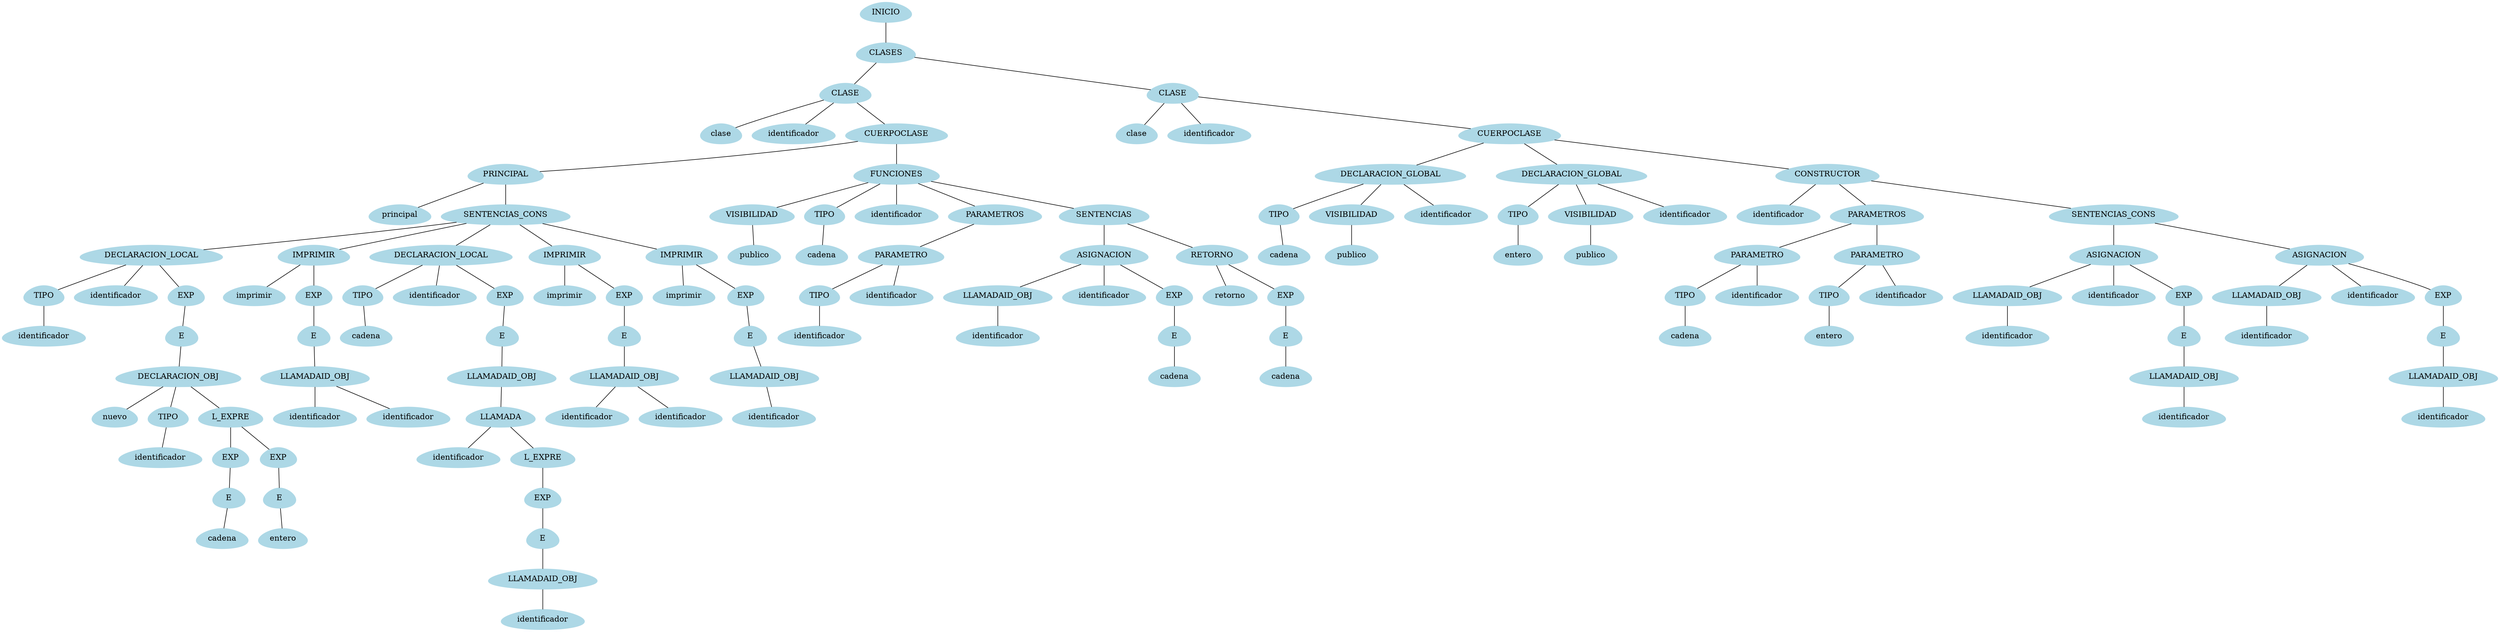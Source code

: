 Graph G {node [shape = egg];node0[label = "INICIO", style = filled, color = lightblue];
node1[label = "CLASES", style = filled, color = lightblue];
node2[label = "CLASE", style = filled, color = lightblue];
node3[label = "clase", style = filled, color = lightblue];
node4[label = "identificador", style = filled, color = lightblue];
node5[label = "CUERPOCLASE", style = filled, color = lightblue];
node6[label = "PRINCIPAL", style = filled, color = lightblue];
node7[label = "principal", style = filled, color = lightblue];
node8[label = "SENTENCIAS_CONS", style = filled, color = lightblue];
node9[label = "DECLARACION_LOCAL", style = filled, color = lightblue];
node10[label = "TIPO", style = filled, color = lightblue];
node11[label = "identificador", style = filled, color = lightblue];
node12[label = "identificador", style = filled, color = lightblue];
node13[label = "EXP", style = filled, color = lightblue];
node14[label = "E", style = filled, color = lightblue];
node15[label = "DECLARACION_OBJ", style = filled, color = lightblue];
node16[label = "nuevo", style = filled, color = lightblue];
node17[label = "TIPO", style = filled, color = lightblue];
node18[label = "identificador", style = filled, color = lightblue];
node19[label = "L_EXPRE", style = filled, color = lightblue];
node20[label = "EXP", style = filled, color = lightblue];
node21[label = "E", style = filled, color = lightblue];
node22[label = "cadena", style = filled, color = lightblue];
node23[label = "EXP", style = filled, color = lightblue];
node24[label = "E", style = filled, color = lightblue];
node25[label = "entero", style = filled, color = lightblue];
node26[label = "IMPRIMIR", style = filled, color = lightblue];
node27[label = "imprimir", style = filled, color = lightblue];
node28[label = "EXP", style = filled, color = lightblue];
node29[label = "E", style = filled, color = lightblue];
node30[label = "LLAMADAID_OBJ", style = filled, color = lightblue];
node31[label = "identificador", style = filled, color = lightblue];
node32[label = "identificador", style = filled, color = lightblue];
node33[label = "DECLARACION_LOCAL", style = filled, color = lightblue];
node34[label = "TIPO", style = filled, color = lightblue];
node35[label = "cadena", style = filled, color = lightblue];
node36[label = "identificador", style = filled, color = lightblue];
node37[label = "EXP", style = filled, color = lightblue];
node38[label = "E", style = filled, color = lightblue];
node39[label = "LLAMADAID_OBJ", style = filled, color = lightblue];
node40[label = "LLAMADA", style = filled, color = lightblue];
node41[label = "identificador", style = filled, color = lightblue];
node42[label = "L_EXPRE", style = filled, color = lightblue];
node43[label = "EXP", style = filled, color = lightblue];
node44[label = "E", style = filled, color = lightblue];
node45[label = "LLAMADAID_OBJ", style = filled, color = lightblue];
node46[label = "identificador", style = filled, color = lightblue];
node47[label = "IMPRIMIR", style = filled, color = lightblue];
node48[label = "imprimir", style = filled, color = lightblue];
node49[label = "EXP", style = filled, color = lightblue];
node50[label = "E", style = filled, color = lightblue];
node51[label = "LLAMADAID_OBJ", style = filled, color = lightblue];
node52[label = "identificador", style = filled, color = lightblue];
node53[label = "identificador", style = filled, color = lightblue];
node54[label = "IMPRIMIR", style = filled, color = lightblue];
node55[label = "imprimir", style = filled, color = lightblue];
node56[label = "EXP", style = filled, color = lightblue];
node57[label = "E", style = filled, color = lightblue];
node58[label = "LLAMADAID_OBJ", style = filled, color = lightblue];
node59[label = "identificador", style = filled, color = lightblue];
node60[label = "FUNCIONES", style = filled, color = lightblue];
node61[label = "VISIBILIDAD", style = filled, color = lightblue];
node62[label = "publico", style = filled, color = lightblue];
node63[label = "TIPO", style = filled, color = lightblue];
node64[label = "cadena", style = filled, color = lightblue];
node65[label = "identificador", style = filled, color = lightblue];
node66[label = "PARAMETROS", style = filled, color = lightblue];
node67[label = "PARAMETRO", style = filled, color = lightblue];
node68[label = "TIPO", style = filled, color = lightblue];
node69[label = "identificador", style = filled, color = lightblue];
node70[label = "identificador", style = filled, color = lightblue];
node71[label = "SENTENCIAS", style = filled, color = lightblue];
node72[label = "ASIGNACION", style = filled, color = lightblue];
node73[label = "LLAMADAID_OBJ", style = filled, color = lightblue];
node74[label = "identificador", style = filled, color = lightblue];
node75[label = "identificador", style = filled, color = lightblue];
node76[label = "EXP", style = filled, color = lightblue];
node77[label = "E", style = filled, color = lightblue];
node78[label = "cadena", style = filled, color = lightblue];
node79[label = "RETORNO", style = filled, color = lightblue];
node80[label = "retorno", style = filled, color = lightblue];
node81[label = "EXP", style = filled, color = lightblue];
node82[label = "E", style = filled, color = lightblue];
node83[label = "cadena", style = filled, color = lightblue];
node84[label = "CLASE", style = filled, color = lightblue];
node85[label = "clase", style = filled, color = lightblue];
node86[label = "identificador", style = filled, color = lightblue];
node87[label = "CUERPOCLASE", style = filled, color = lightblue];
node88[label = "DECLARACION_GLOBAL", style = filled, color = lightblue];
node89[label = "TIPO", style = filled, color = lightblue];
node90[label = "cadena", style = filled, color = lightblue];
node91[label = "VISIBILIDAD", style = filled, color = lightblue];
node92[label = "publico", style = filled, color = lightblue];
node93[label = "identificador", style = filled, color = lightblue];
node94[label = "DECLARACION_GLOBAL", style = filled, color = lightblue];
node95[label = "TIPO", style = filled, color = lightblue];
node96[label = "entero", style = filled, color = lightblue];
node97[label = "VISIBILIDAD", style = filled, color = lightblue];
node98[label = "publico", style = filled, color = lightblue];
node99[label = "identificador", style = filled, color = lightblue];
node100[label = "CONSTRUCTOR", style = filled, color = lightblue];
node101[label = "identificador", style = filled, color = lightblue];
node102[label = "PARAMETROS", style = filled, color = lightblue];
node103[label = "PARAMETRO", style = filled, color = lightblue];
node104[label = "TIPO", style = filled, color = lightblue];
node105[label = "cadena", style = filled, color = lightblue];
node106[label = "identificador", style = filled, color = lightblue];
node107[label = "PARAMETRO", style = filled, color = lightblue];
node108[label = "TIPO", style = filled, color = lightblue];
node109[label = "entero", style = filled, color = lightblue];
node110[label = "identificador", style = filled, color = lightblue];
node111[label = "SENTENCIAS_CONS", style = filled, color = lightblue];
node112[label = "ASIGNACION", style = filled, color = lightblue];
node113[label = "LLAMADAID_OBJ", style = filled, color = lightblue];
node114[label = "identificador", style = filled, color = lightblue];
node115[label = "identificador", style = filled, color = lightblue];
node116[label = "EXP", style = filled, color = lightblue];
node117[label = "E", style = filled, color = lightblue];
node118[label = "LLAMADAID_OBJ", style = filled, color = lightblue];
node119[label = "identificador", style = filled, color = lightblue];
node120[label = "ASIGNACION", style = filled, color = lightblue];
node121[label = "LLAMADAID_OBJ", style = filled, color = lightblue];
node122[label = "identificador", style = filled, color = lightblue];
node123[label = "identificador", style = filled, color = lightblue];
node124[label = "EXP", style = filled, color = lightblue];
node125[label = "E", style = filled, color = lightblue];
node126[label = "LLAMADAID_OBJ", style = filled, color = lightblue];
node127[label = "identificador", style = filled, color = lightblue];
"node0"--"node1"
"node1"--"node2"
"node2"--"node3"
"node2"--"node4"
"node2"--"node5"
"node5"--"node6"
"node6"--"node7"
"node6"--"node8"
"node8"--"node9"
"node9"--"node10"
"node10"--"node11"
"node9"--"node12"
"node9"--"node13"
"node13"--"node14"
"node14"--"node15"
"node15"--"node16"
"node15"--"node17"
"node17"--"node18"
"node15"--"node19"
"node19"--"node20"
"node20"--"node21"
"node21"--"node22"
"node19"--"node23"
"node23"--"node24"
"node24"--"node25"
"node8"--"node26"
"node26"--"node27"
"node26"--"node28"
"node28"--"node29"
"node29"--"node30"
"node30"--"node31"
"node30"--"node32"
"node8"--"node33"
"node33"--"node34"
"node34"--"node35"
"node33"--"node36"
"node33"--"node37"
"node37"--"node38"
"node38"--"node39"
"node39"--"node40"
"node40"--"node41"
"node40"--"node42"
"node42"--"node43"
"node43"--"node44"
"node44"--"node45"
"node45"--"node46"
"node8"--"node47"
"node47"--"node48"
"node47"--"node49"
"node49"--"node50"
"node50"--"node51"
"node51"--"node52"
"node51"--"node53"
"node8"--"node54"
"node54"--"node55"
"node54"--"node56"
"node56"--"node57"
"node57"--"node58"
"node58"--"node59"
"node5"--"node60"
"node60"--"node61"
"node61"--"node62"
"node60"--"node63"
"node63"--"node64"
"node60"--"node65"
"node60"--"node66"
"node66"--"node67"
"node67"--"node68"
"node68"--"node69"
"node67"--"node70"
"node60"--"node71"
"node71"--"node72"
"node72"--"node73"
"node73"--"node74"
"node72"--"node75"
"node72"--"node76"
"node76"--"node77"
"node77"--"node78"
"node71"--"node79"
"node79"--"node80"
"node79"--"node81"
"node81"--"node82"
"node82"--"node83"
"node1"--"node84"
"node84"--"node85"
"node84"--"node86"
"node84"--"node87"
"node87"--"node88"
"node88"--"node89"
"node89"--"node90"
"node88"--"node91"
"node91"--"node92"
"node88"--"node93"
"node87"--"node94"
"node94"--"node95"
"node95"--"node96"
"node94"--"node97"
"node97"--"node98"
"node94"--"node99"
"node87"--"node100"
"node100"--"node101"
"node100"--"node102"
"node102"--"node103"
"node103"--"node104"
"node104"--"node105"
"node103"--"node106"
"node102"--"node107"
"node107"--"node108"
"node108"--"node109"
"node107"--"node110"
"node100"--"node111"
"node111"--"node112"
"node112"--"node113"
"node113"--"node114"
"node112"--"node115"
"node112"--"node116"
"node116"--"node117"
"node117"--"node118"
"node118"--"node119"
"node111"--"node120"
"node120"--"node121"
"node121"--"node122"
"node120"--"node123"
"node120"--"node124"
"node124"--"node125"
"node125"--"node126"
"node126"--"node127"
}